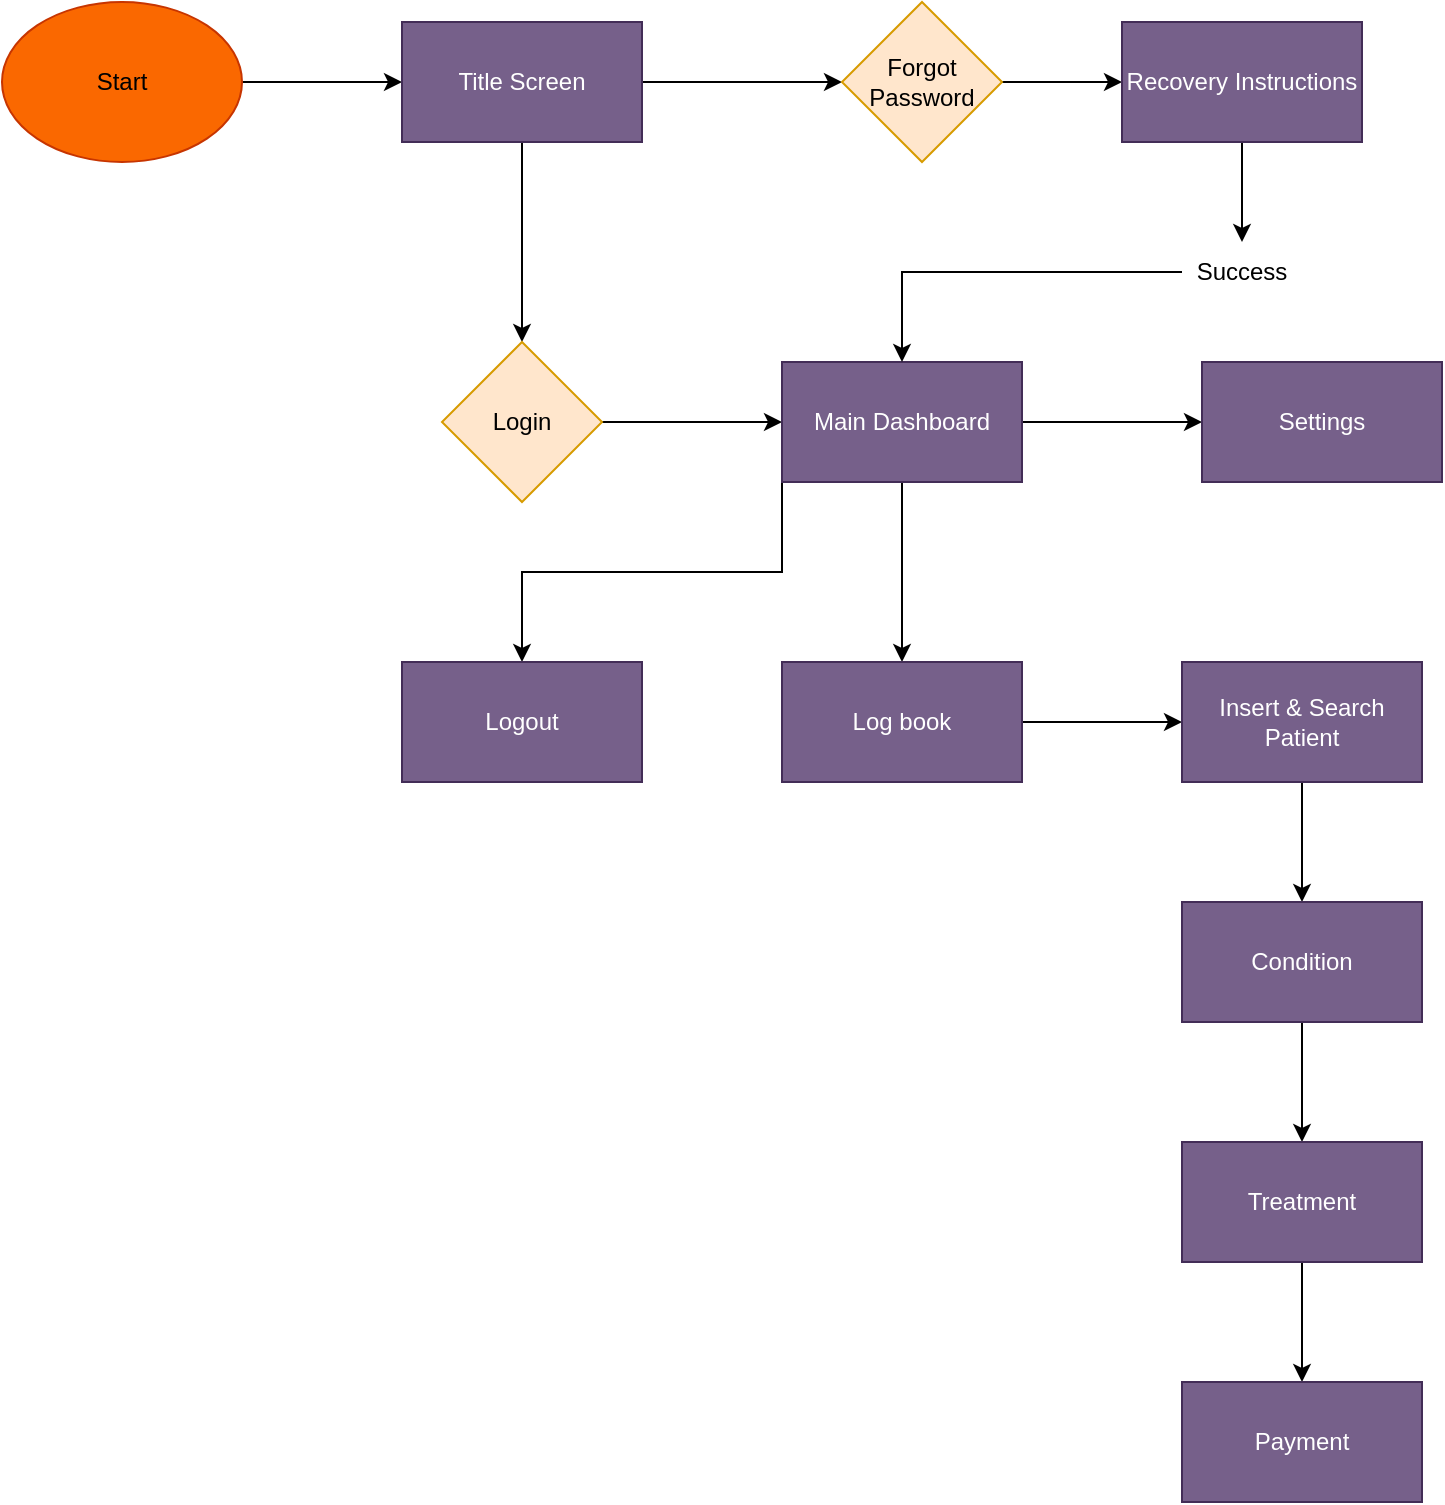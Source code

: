 <mxfile version="24.2.0" type="github">
  <diagram name="Page-1" id="f-FT1rUhoASd2f0an_6X">
    <mxGraphModel dx="794" dy="422" grid="1" gridSize="10" guides="1" tooltips="1" connect="1" arrows="1" fold="1" page="1" pageScale="1" pageWidth="850" pageHeight="1100" math="0" shadow="0">
      <root>
        <mxCell id="0" />
        <mxCell id="1" parent="0" />
        <mxCell id="K1mzVftVEfYpcNpW3lGC-4" value="" style="edgeStyle=orthogonalEdgeStyle;rounded=0;orthogonalLoop=1;jettySize=auto;html=1;" parent="1" source="AVB4TACVMZflynDXeGGa-1" target="K1mzVftVEfYpcNpW3lGC-3" edge="1">
          <mxGeometry relative="1" as="geometry" />
        </mxCell>
        <mxCell id="AVB4TACVMZflynDXeGGa-1" value="Start" style="ellipse;whiteSpace=wrap;html=1;fillColor=#fa6800;strokeColor=#C73500;fontColor=#000000;" parent="1" vertex="1">
          <mxGeometry x="90" y="80" width="120" height="80" as="geometry" />
        </mxCell>
        <mxCell id="K1mzVftVEfYpcNpW3lGC-6" value="" style="edgeStyle=orthogonalEdgeStyle;rounded=0;orthogonalLoop=1;jettySize=auto;html=1;" parent="1" source="K1mzVftVEfYpcNpW3lGC-3" target="K1mzVftVEfYpcNpW3lGC-5" edge="1">
          <mxGeometry relative="1" as="geometry" />
        </mxCell>
        <mxCell id="K1mzVftVEfYpcNpW3lGC-8" value="" style="edgeStyle=orthogonalEdgeStyle;rounded=0;orthogonalLoop=1;jettySize=auto;html=1;" parent="1" source="K1mzVftVEfYpcNpW3lGC-3" target="K1mzVftVEfYpcNpW3lGC-7" edge="1">
          <mxGeometry relative="1" as="geometry" />
        </mxCell>
        <mxCell id="K1mzVftVEfYpcNpW3lGC-3" value="Title Screen" style="whiteSpace=wrap;html=1;fillColor=#76608a;strokeColor=#432D57;fontColor=#ffffff;" parent="1" vertex="1">
          <mxGeometry x="290" y="90" width="120" height="60" as="geometry" />
        </mxCell>
        <mxCell id="K1mzVftVEfYpcNpW3lGC-14" value="" style="edgeStyle=orthogonalEdgeStyle;rounded=0;orthogonalLoop=1;jettySize=auto;html=1;" parent="1" source="K1mzVftVEfYpcNpW3lGC-5" target="K1mzVftVEfYpcNpW3lGC-13" edge="1">
          <mxGeometry relative="1" as="geometry" />
        </mxCell>
        <mxCell id="K1mzVftVEfYpcNpW3lGC-5" value="Login" style="rhombus;whiteSpace=wrap;html=1;fillColor=#ffe6cc;strokeColor=#d79b00;" parent="1" vertex="1">
          <mxGeometry x="310" y="250" width="80" height="80" as="geometry" />
        </mxCell>
        <mxCell id="K1mzVftVEfYpcNpW3lGC-12" value="" style="edgeStyle=orthogonalEdgeStyle;rounded=0;orthogonalLoop=1;jettySize=auto;html=1;" parent="1" source="K1mzVftVEfYpcNpW3lGC-7" target="K1mzVftVEfYpcNpW3lGC-11" edge="1">
          <mxGeometry relative="1" as="geometry" />
        </mxCell>
        <mxCell id="K1mzVftVEfYpcNpW3lGC-7" value="Forgot Password" style="rhombus;whiteSpace=wrap;html=1;fillColor=#ffe6cc;strokeColor=#d79b00;" parent="1" vertex="1">
          <mxGeometry x="510" y="80" width="80" height="80" as="geometry" />
        </mxCell>
        <mxCell id="K1mzVftVEfYpcNpW3lGC-16" style="edgeStyle=orthogonalEdgeStyle;rounded=0;orthogonalLoop=1;jettySize=auto;html=1;exitX=0.5;exitY=1;exitDx=0;exitDy=0;entryX=0.5;entryY=0;entryDx=0;entryDy=0;" parent="1" source="K1mzVftVEfYpcNpW3lGC-11" target="K1mzVftVEfYpcNpW3lGC-17" edge="1">
          <mxGeometry relative="1" as="geometry">
            <mxPoint x="710" y="220" as="targetPoint" />
          </mxGeometry>
        </mxCell>
        <mxCell id="K1mzVftVEfYpcNpW3lGC-11" value="Recovery Instructions" style="whiteSpace=wrap;html=1;fillColor=#76608a;strokeColor=#432D57;fontColor=#ffffff;" parent="1" vertex="1">
          <mxGeometry x="650" y="90" width="120" height="60" as="geometry" />
        </mxCell>
        <mxCell id="oKHr2jN-2uXYwJmryG8--2" value="" style="edgeStyle=orthogonalEdgeStyle;rounded=0;orthogonalLoop=1;jettySize=auto;html=1;" parent="1" source="K1mzVftVEfYpcNpW3lGC-13" target="oKHr2jN-2uXYwJmryG8--1" edge="1">
          <mxGeometry relative="1" as="geometry" />
        </mxCell>
        <mxCell id="oKHr2jN-2uXYwJmryG8--11" value="" style="edgeStyle=orthogonalEdgeStyle;rounded=0;orthogonalLoop=1;jettySize=auto;html=1;" parent="1" source="K1mzVftVEfYpcNpW3lGC-13" target="oKHr2jN-2uXYwJmryG8--10" edge="1">
          <mxGeometry relative="1" as="geometry" />
        </mxCell>
        <mxCell id="oKHr2jN-2uXYwJmryG8--21" style="edgeStyle=orthogonalEdgeStyle;rounded=0;orthogonalLoop=1;jettySize=auto;html=1;exitX=0;exitY=1;exitDx=0;exitDy=0;" parent="1" source="K1mzVftVEfYpcNpW3lGC-13" target="oKHr2jN-2uXYwJmryG8--20" edge="1">
          <mxGeometry relative="1" as="geometry" />
        </mxCell>
        <mxCell id="K1mzVftVEfYpcNpW3lGC-13" value="Main Dashboard" style="whiteSpace=wrap;html=1;fillColor=#76608a;strokeColor=#432D57;fontColor=#ffffff;" parent="1" vertex="1">
          <mxGeometry x="480" y="260" width="120" height="60" as="geometry" />
        </mxCell>
        <mxCell id="oKHr2jN-2uXYwJmryG8--9" style="edgeStyle=orthogonalEdgeStyle;rounded=0;orthogonalLoop=1;jettySize=auto;html=1;exitX=0;exitY=0.5;exitDx=0;exitDy=0;entryX=0.5;entryY=0;entryDx=0;entryDy=0;" parent="1" source="K1mzVftVEfYpcNpW3lGC-17" target="K1mzVftVEfYpcNpW3lGC-13" edge="1">
          <mxGeometry relative="1" as="geometry" />
        </mxCell>
        <mxCell id="K1mzVftVEfYpcNpW3lGC-17" value="Success" style="text;html=1;align=center;verticalAlign=middle;whiteSpace=wrap;rounded=0;" parent="1" vertex="1">
          <mxGeometry x="680" y="200" width="60" height="30" as="geometry" />
        </mxCell>
        <mxCell id="oKHr2jN-2uXYwJmryG8--4" value="" style="edgeStyle=orthogonalEdgeStyle;rounded=0;orthogonalLoop=1;jettySize=auto;html=1;" parent="1" source="oKHr2jN-2uXYwJmryG8--1" target="oKHr2jN-2uXYwJmryG8--3" edge="1">
          <mxGeometry relative="1" as="geometry" />
        </mxCell>
        <mxCell id="oKHr2jN-2uXYwJmryG8--1" value="Log book" style="whiteSpace=wrap;html=1;fillColor=#76608a;strokeColor=#432D57;fontColor=#ffffff;" parent="1" vertex="1">
          <mxGeometry x="480" y="410" width="120" height="60" as="geometry" />
        </mxCell>
        <mxCell id="oKHr2jN-2uXYwJmryG8--6" value="" style="edgeStyle=orthogonalEdgeStyle;rounded=0;orthogonalLoop=1;jettySize=auto;html=1;" parent="1" source="oKHr2jN-2uXYwJmryG8--3" target="oKHr2jN-2uXYwJmryG8--5" edge="1">
          <mxGeometry relative="1" as="geometry" />
        </mxCell>
        <mxCell id="oKHr2jN-2uXYwJmryG8--3" value="Insert &amp;amp; Search Patient" style="whiteSpace=wrap;html=1;fillColor=#76608a;strokeColor=#432D57;fontColor=#ffffff;" parent="1" vertex="1">
          <mxGeometry x="680" y="410" width="120" height="60" as="geometry" />
        </mxCell>
        <mxCell id="oKHr2jN-2uXYwJmryG8--8" value="" style="edgeStyle=orthogonalEdgeStyle;rounded=0;orthogonalLoop=1;jettySize=auto;html=1;" parent="1" source="oKHr2jN-2uXYwJmryG8--5" target="oKHr2jN-2uXYwJmryG8--7" edge="1">
          <mxGeometry relative="1" as="geometry" />
        </mxCell>
        <mxCell id="oKHr2jN-2uXYwJmryG8--5" value="Condition" style="whiteSpace=wrap;html=1;fillColor=#76608a;strokeColor=#432D57;fontColor=#ffffff;" parent="1" vertex="1">
          <mxGeometry x="680" y="530" width="120" height="60" as="geometry" />
        </mxCell>
        <mxCell id="oKHr2jN-2uXYwJmryG8--16" value="" style="edgeStyle=orthogonalEdgeStyle;rounded=0;orthogonalLoop=1;jettySize=auto;html=1;" parent="1" source="oKHr2jN-2uXYwJmryG8--7" target="oKHr2jN-2uXYwJmryG8--15" edge="1">
          <mxGeometry relative="1" as="geometry" />
        </mxCell>
        <mxCell id="oKHr2jN-2uXYwJmryG8--7" value="Treatment" style="whiteSpace=wrap;html=1;fillColor=#76608a;strokeColor=#432D57;fontColor=#ffffff;" parent="1" vertex="1">
          <mxGeometry x="680" y="650" width="120" height="60" as="geometry" />
        </mxCell>
        <mxCell id="oKHr2jN-2uXYwJmryG8--10" value="Settings" style="whiteSpace=wrap;html=1;fillColor=#76608a;strokeColor=#432D57;fontColor=#ffffff;" parent="1" vertex="1">
          <mxGeometry x="690" y="260" width="120" height="60" as="geometry" />
        </mxCell>
        <mxCell id="oKHr2jN-2uXYwJmryG8--15" value="Payment" style="whiteSpace=wrap;html=1;fillColor=#76608a;strokeColor=#432D57;fontColor=#ffffff;" parent="1" vertex="1">
          <mxGeometry x="680" y="770" width="120" height="60" as="geometry" />
        </mxCell>
        <mxCell id="oKHr2jN-2uXYwJmryG8--20" value="Logout" style="whiteSpace=wrap;html=1;fillColor=#76608a;strokeColor=#432D57;fontColor=#ffffff;" parent="1" vertex="1">
          <mxGeometry x="290" y="410" width="120" height="60" as="geometry" />
        </mxCell>
      </root>
    </mxGraphModel>
  </diagram>
</mxfile>
